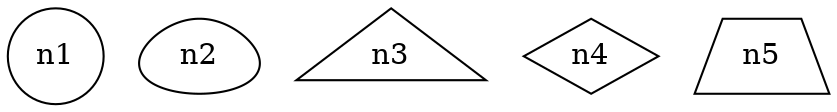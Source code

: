 digraph g {
  
  n1 [shape = circle];
  n2 [shape = egg];
  n3 [shape = triangle];
  n4 [shape = diamond];
  n5 [shape = trapezium];
  
}
